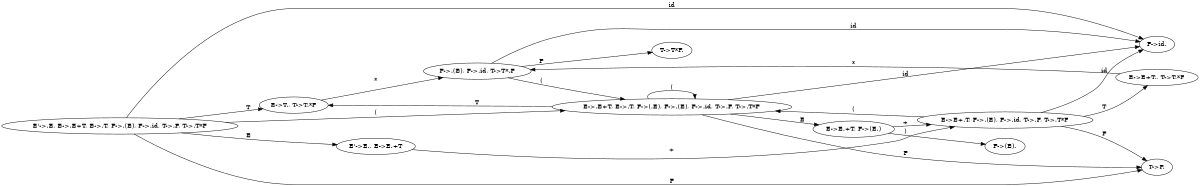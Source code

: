 digraph {
	rankdir=LR size="8,5"
	"E'->.E, E->.E+T, E->.T, F->.(E), F->.id, T->.F, T->.T*F" -> "E->T., T->T.*F" [label=T]
	"E'->.E, E->.E+T, E->.T, F->.(E), F->.id, T->.F, T->.T*F" -> "E'->E., E->E.+T" [label=E]
	"E'->.E, E->.E+T, E->.T, F->.(E), F->.id, T->.F, T->.T*F" -> "F->id." [label=id]
	"E'->.E, E->.E+T, E->.T, F->.(E), F->.id, T->.F, T->.T*F" -> "E->.E+T, E->.T, F->(.E), F->.(E), F->.id, T->.F, T->.T*F" [label="("]
	"E'->.E, E->.E+T, E->.T, F->.(E), F->.id, T->.F, T->.T*F" -> "T->F." [label=F]
	"E->T., T->T.*F" -> "F->.(E), F->.id, T->T*.F" [label="*"]
	"E'->E., E->E.+T" -> "E->E+.T, F->.(E), F->.id, T->.F, T->.T*F" [label="+"]
	"E->.E+T, E->.T, F->(.E), F->.(E), F->.id, T->.F, T->.T*F" -> "E->T., T->T.*F" [label=T]
	"E->.E+T, E->.T, F->(.E), F->.(E), F->.id, T->.F, T->.T*F" -> "E->E.+T, F->(E.)" [label=E]
	"E->.E+T, E->.T, F->(.E), F->.(E), F->.id, T->.F, T->.T*F" -> "F->id." [label=id]
	"E->.E+T, E->.T, F->(.E), F->.(E), F->.id, T->.F, T->.T*F" -> "E->.E+T, E->.T, F->(.E), F->.(E), F->.id, T->.F, T->.T*F" [label="("]
	"E->.E+T, E->.T, F->(.E), F->.(E), F->.id, T->.F, T->.T*F" -> "T->F." [label=F]
	"F->.(E), F->.id, T->T*.F" -> "F->id." [label=id]
	"F->.(E), F->.id, T->T*.F" -> "E->.E+T, E->.T, F->(.E), F->.(E), F->.id, T->.F, T->.T*F" [label="("]
	"F->.(E), F->.id, T->T*.F" -> "T->T*F." [label=F]
	"E->E+.T, F->.(E), F->.id, T->.F, T->.T*F" -> "E->E+T., T->T.*F" [label=T]
	"E->E+.T, F->.(E), F->.id, T->.F, T->.T*F" -> "F->id." [label=id]
	"E->E+.T, F->.(E), F->.id, T->.F, T->.T*F" -> "E->.E+T, E->.T, F->(.E), F->.(E), F->.id, T->.F, T->.T*F" [label="("]
	"E->E+.T, F->.(E), F->.id, T->.F, T->.T*F" -> "T->F." [label=F]
	"E->E.+T, F->(E.)" -> "F->(E)." [label=")"]
	"E->E.+T, F->(E.)" -> "E->E+.T, F->.(E), F->.id, T->.F, T->.T*F" [label="+"]
	"E->E+T., T->T.*F" -> "F->.(E), F->.id, T->T*.F" [label="*"]
}
